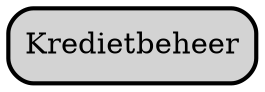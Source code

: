 digraph {
	graph [bgcolor=white,
		landscape=false,
		mode=ipsep,
		nodesep=0.5,
		outputorder=edgesfirst,
		overlap=voronoi,
		rank=same,
		rankdir=BT,
		ranksep=1,
		remincross=true
	];
	node [bgcolor=lightgray,
		label="\N",
		shape=box,
		style="rounded,filled,bold"
	];
	edge [color=black,
		len=4
	];
	4109969044283413085	[label=Kredietbeheer];
}
